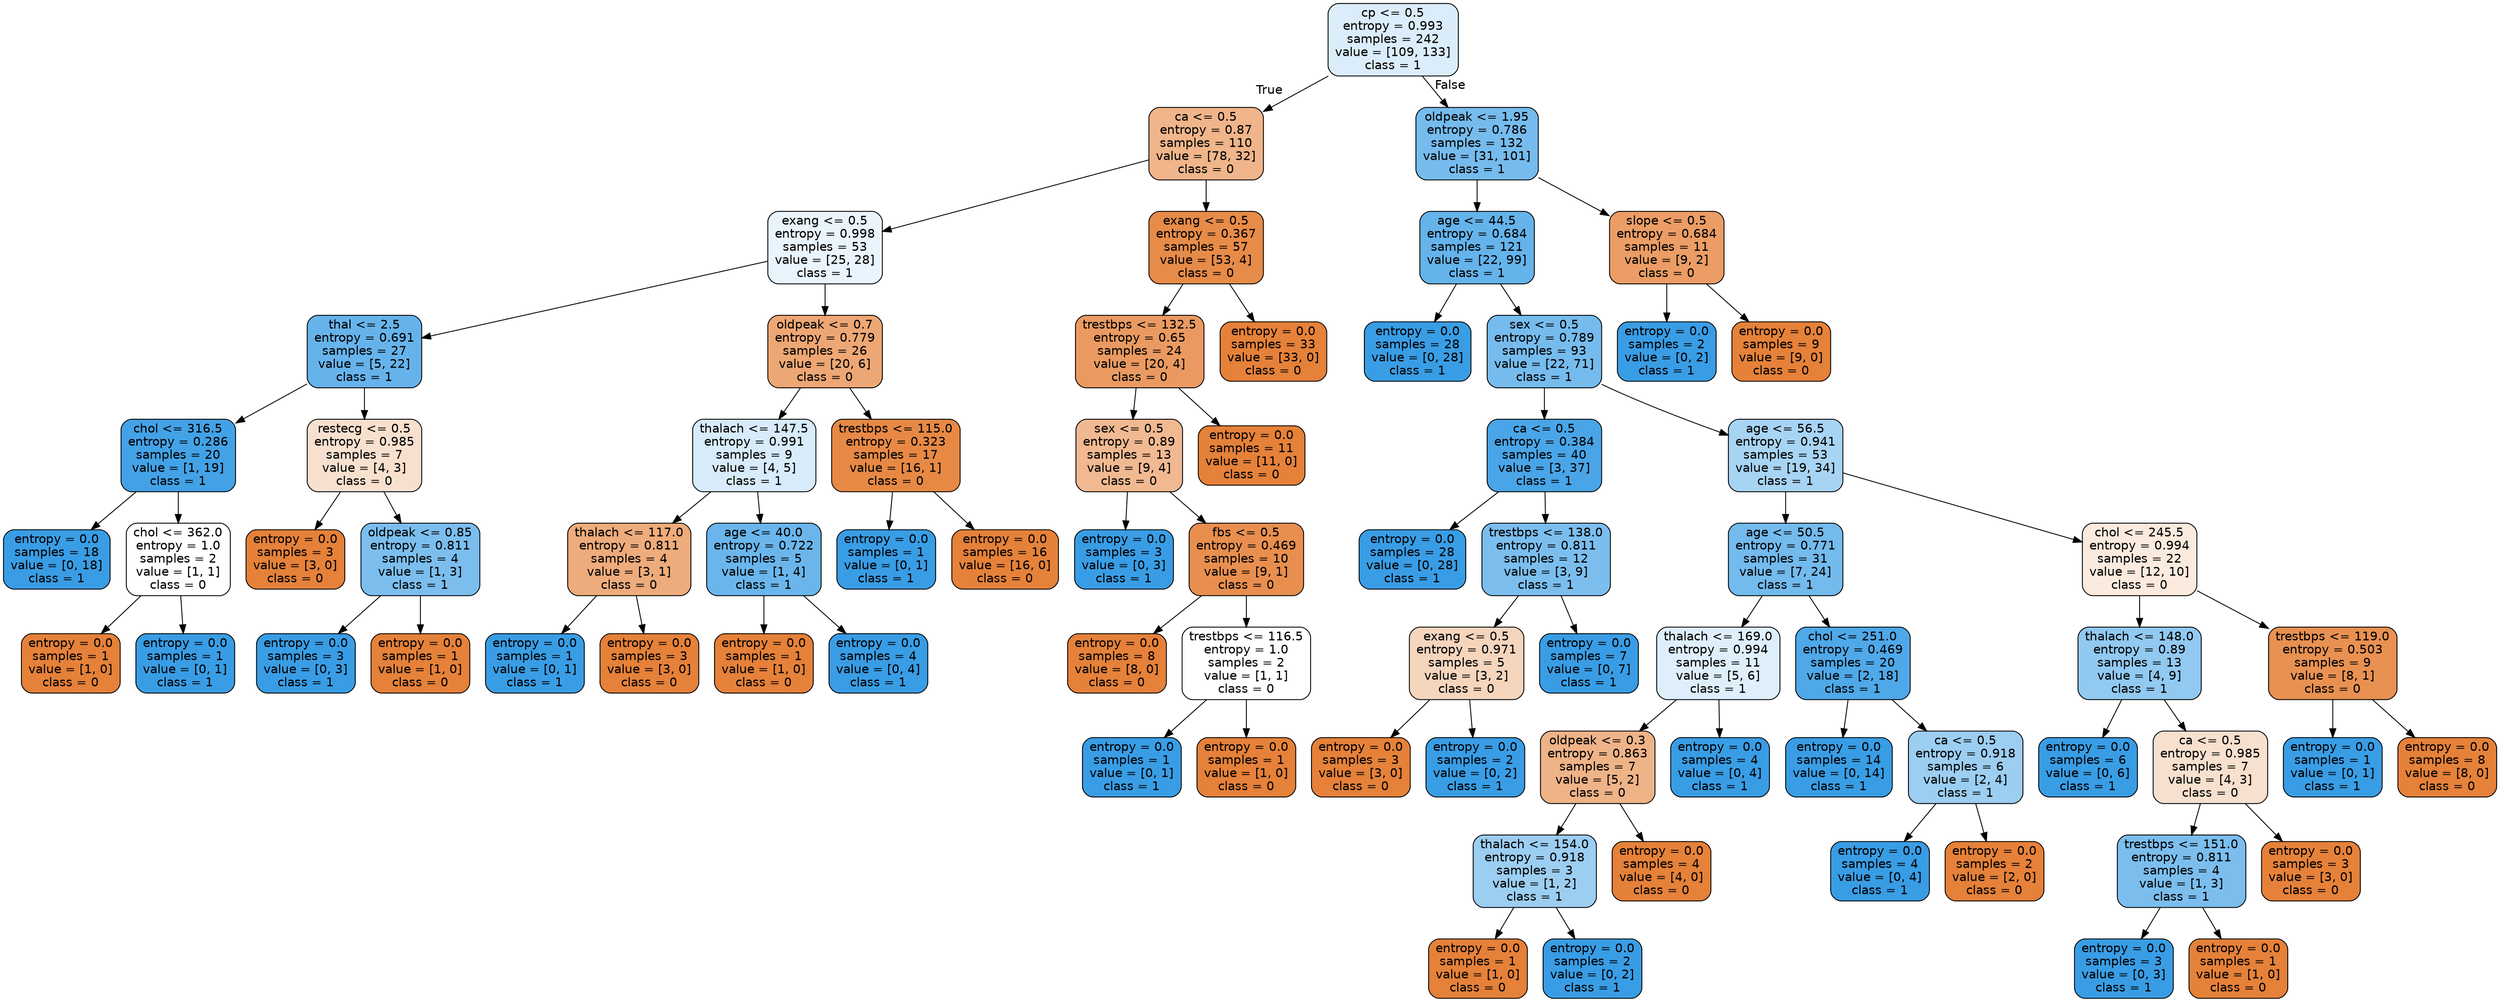 digraph Tree {
node [shape=box, style="filled, rounded", color="black", fontname=helvetica] ;
edge [fontname=helvetica] ;
0 [label="cp <= 0.5\nentropy = 0.993\nsamples = 242\nvalue = [109, 133]\nclass = 1", fillcolor="#dbedfa"] ;
1 [label="ca <= 0.5\nentropy = 0.87\nsamples = 110\nvalue = [78, 32]\nclass = 0", fillcolor="#f0b58a"] ;
0 -> 1 [labeldistance=2.5, labelangle=45, headlabel="True"] ;
2 [label="exang <= 0.5\nentropy = 0.998\nsamples = 53\nvalue = [25, 28]\nclass = 1", fillcolor="#eaf4fc"] ;
1 -> 2 ;
3 [label="thal <= 2.5\nentropy = 0.691\nsamples = 27\nvalue = [5, 22]\nclass = 1", fillcolor="#66b3eb"] ;
2 -> 3 ;
4 [label="chol <= 316.5\nentropy = 0.286\nsamples = 20\nvalue = [1, 19]\nclass = 1", fillcolor="#43a2e6"] ;
3 -> 4 ;
5 [label="entropy = 0.0\nsamples = 18\nvalue = [0, 18]\nclass = 1", fillcolor="#399de5"] ;
4 -> 5 ;
6 [label="chol <= 362.0\nentropy = 1.0\nsamples = 2\nvalue = [1, 1]\nclass = 0", fillcolor="#ffffff"] ;
4 -> 6 ;
7 [label="entropy = 0.0\nsamples = 1\nvalue = [1, 0]\nclass = 0", fillcolor="#e58139"] ;
6 -> 7 ;
8 [label="entropy = 0.0\nsamples = 1\nvalue = [0, 1]\nclass = 1", fillcolor="#399de5"] ;
6 -> 8 ;
9 [label="restecg <= 0.5\nentropy = 0.985\nsamples = 7\nvalue = [4, 3]\nclass = 0", fillcolor="#f8e0ce"] ;
3 -> 9 ;
10 [label="entropy = 0.0\nsamples = 3\nvalue = [3, 0]\nclass = 0", fillcolor="#e58139"] ;
9 -> 10 ;
11 [label="oldpeak <= 0.85\nentropy = 0.811\nsamples = 4\nvalue = [1, 3]\nclass = 1", fillcolor="#7bbeee"] ;
9 -> 11 ;
12 [label="entropy = 0.0\nsamples = 3\nvalue = [0, 3]\nclass = 1", fillcolor="#399de5"] ;
11 -> 12 ;
13 [label="entropy = 0.0\nsamples = 1\nvalue = [1, 0]\nclass = 0", fillcolor="#e58139"] ;
11 -> 13 ;
14 [label="oldpeak <= 0.7\nentropy = 0.779\nsamples = 26\nvalue = [20, 6]\nclass = 0", fillcolor="#eda774"] ;
2 -> 14 ;
15 [label="thalach <= 147.5\nentropy = 0.991\nsamples = 9\nvalue = [4, 5]\nclass = 1", fillcolor="#d7ebfa"] ;
14 -> 15 ;
16 [label="thalach <= 117.0\nentropy = 0.811\nsamples = 4\nvalue = [3, 1]\nclass = 0", fillcolor="#eeab7b"] ;
15 -> 16 ;
17 [label="entropy = 0.0\nsamples = 1\nvalue = [0, 1]\nclass = 1", fillcolor="#399de5"] ;
16 -> 17 ;
18 [label="entropy = 0.0\nsamples = 3\nvalue = [3, 0]\nclass = 0", fillcolor="#e58139"] ;
16 -> 18 ;
19 [label="age <= 40.0\nentropy = 0.722\nsamples = 5\nvalue = [1, 4]\nclass = 1", fillcolor="#6ab6ec"] ;
15 -> 19 ;
20 [label="entropy = 0.0\nsamples = 1\nvalue = [1, 0]\nclass = 0", fillcolor="#e58139"] ;
19 -> 20 ;
21 [label="entropy = 0.0\nsamples = 4\nvalue = [0, 4]\nclass = 1", fillcolor="#399de5"] ;
19 -> 21 ;
22 [label="trestbps <= 115.0\nentropy = 0.323\nsamples = 17\nvalue = [16, 1]\nclass = 0", fillcolor="#e78945"] ;
14 -> 22 ;
23 [label="entropy = 0.0\nsamples = 1\nvalue = [0, 1]\nclass = 1", fillcolor="#399de5"] ;
22 -> 23 ;
24 [label="entropy = 0.0\nsamples = 16\nvalue = [16, 0]\nclass = 0", fillcolor="#e58139"] ;
22 -> 24 ;
25 [label="exang <= 0.5\nentropy = 0.367\nsamples = 57\nvalue = [53, 4]\nclass = 0", fillcolor="#e78b48"] ;
1 -> 25 ;
26 [label="trestbps <= 132.5\nentropy = 0.65\nsamples = 24\nvalue = [20, 4]\nclass = 0", fillcolor="#ea9a61"] ;
25 -> 26 ;
27 [label="sex <= 0.5\nentropy = 0.89\nsamples = 13\nvalue = [9, 4]\nclass = 0", fillcolor="#f1b991"] ;
26 -> 27 ;
28 [label="entropy = 0.0\nsamples = 3\nvalue = [0, 3]\nclass = 1", fillcolor="#399de5"] ;
27 -> 28 ;
29 [label="fbs <= 0.5\nentropy = 0.469\nsamples = 10\nvalue = [9, 1]\nclass = 0", fillcolor="#e88f4f"] ;
27 -> 29 ;
30 [label="entropy = 0.0\nsamples = 8\nvalue = [8, 0]\nclass = 0", fillcolor="#e58139"] ;
29 -> 30 ;
31 [label="trestbps <= 116.5\nentropy = 1.0\nsamples = 2\nvalue = [1, 1]\nclass = 0", fillcolor="#ffffff"] ;
29 -> 31 ;
32 [label="entropy = 0.0\nsamples = 1\nvalue = [0, 1]\nclass = 1", fillcolor="#399de5"] ;
31 -> 32 ;
33 [label="entropy = 0.0\nsamples = 1\nvalue = [1, 0]\nclass = 0", fillcolor="#e58139"] ;
31 -> 33 ;
34 [label="entropy = 0.0\nsamples = 11\nvalue = [11, 0]\nclass = 0", fillcolor="#e58139"] ;
26 -> 34 ;
35 [label="entropy = 0.0\nsamples = 33\nvalue = [33, 0]\nclass = 0", fillcolor="#e58139"] ;
25 -> 35 ;
36 [label="oldpeak <= 1.95\nentropy = 0.786\nsamples = 132\nvalue = [31, 101]\nclass = 1", fillcolor="#76bbed"] ;
0 -> 36 [labeldistance=2.5, labelangle=-45, headlabel="False"] ;
37 [label="age <= 44.5\nentropy = 0.684\nsamples = 121\nvalue = [22, 99]\nclass = 1", fillcolor="#65b3eb"] ;
36 -> 37 ;
38 [label="entropy = 0.0\nsamples = 28\nvalue = [0, 28]\nclass = 1", fillcolor="#399de5"] ;
37 -> 38 ;
39 [label="sex <= 0.5\nentropy = 0.789\nsamples = 93\nvalue = [22, 71]\nclass = 1", fillcolor="#76bbed"] ;
37 -> 39 ;
40 [label="ca <= 0.5\nentropy = 0.384\nsamples = 40\nvalue = [3, 37]\nclass = 1", fillcolor="#49a5e7"] ;
39 -> 40 ;
41 [label="entropy = 0.0\nsamples = 28\nvalue = [0, 28]\nclass = 1", fillcolor="#399de5"] ;
40 -> 41 ;
42 [label="trestbps <= 138.0\nentropy = 0.811\nsamples = 12\nvalue = [3, 9]\nclass = 1", fillcolor="#7bbeee"] ;
40 -> 42 ;
43 [label="exang <= 0.5\nentropy = 0.971\nsamples = 5\nvalue = [3, 2]\nclass = 0", fillcolor="#f6d5bd"] ;
42 -> 43 ;
44 [label="entropy = 0.0\nsamples = 3\nvalue = [3, 0]\nclass = 0", fillcolor="#e58139"] ;
43 -> 44 ;
45 [label="entropy = 0.0\nsamples = 2\nvalue = [0, 2]\nclass = 1", fillcolor="#399de5"] ;
43 -> 45 ;
46 [label="entropy = 0.0\nsamples = 7\nvalue = [0, 7]\nclass = 1", fillcolor="#399de5"] ;
42 -> 46 ;
47 [label="age <= 56.5\nentropy = 0.941\nsamples = 53\nvalue = [19, 34]\nclass = 1", fillcolor="#a8d4f4"] ;
39 -> 47 ;
48 [label="age <= 50.5\nentropy = 0.771\nsamples = 31\nvalue = [7, 24]\nclass = 1", fillcolor="#73baed"] ;
47 -> 48 ;
49 [label="thalach <= 169.0\nentropy = 0.994\nsamples = 11\nvalue = [5, 6]\nclass = 1", fillcolor="#deeffb"] ;
48 -> 49 ;
50 [label="oldpeak <= 0.3\nentropy = 0.863\nsamples = 7\nvalue = [5, 2]\nclass = 0", fillcolor="#efb388"] ;
49 -> 50 ;
51 [label="thalach <= 154.0\nentropy = 0.918\nsamples = 3\nvalue = [1, 2]\nclass = 1", fillcolor="#9ccef2"] ;
50 -> 51 ;
52 [label="entropy = 0.0\nsamples = 1\nvalue = [1, 0]\nclass = 0", fillcolor="#e58139"] ;
51 -> 52 ;
53 [label="entropy = 0.0\nsamples = 2\nvalue = [0, 2]\nclass = 1", fillcolor="#399de5"] ;
51 -> 53 ;
54 [label="entropy = 0.0\nsamples = 4\nvalue = [4, 0]\nclass = 0", fillcolor="#e58139"] ;
50 -> 54 ;
55 [label="entropy = 0.0\nsamples = 4\nvalue = [0, 4]\nclass = 1", fillcolor="#399de5"] ;
49 -> 55 ;
56 [label="chol <= 251.0\nentropy = 0.469\nsamples = 20\nvalue = [2, 18]\nclass = 1", fillcolor="#4fa8e8"] ;
48 -> 56 ;
57 [label="entropy = 0.0\nsamples = 14\nvalue = [0, 14]\nclass = 1", fillcolor="#399de5"] ;
56 -> 57 ;
58 [label="ca <= 0.5\nentropy = 0.918\nsamples = 6\nvalue = [2, 4]\nclass = 1", fillcolor="#9ccef2"] ;
56 -> 58 ;
59 [label="entropy = 0.0\nsamples = 4\nvalue = [0, 4]\nclass = 1", fillcolor="#399de5"] ;
58 -> 59 ;
60 [label="entropy = 0.0\nsamples = 2\nvalue = [2, 0]\nclass = 0", fillcolor="#e58139"] ;
58 -> 60 ;
61 [label="chol <= 245.5\nentropy = 0.994\nsamples = 22\nvalue = [12, 10]\nclass = 0", fillcolor="#fbeade"] ;
47 -> 61 ;
62 [label="thalach <= 148.0\nentropy = 0.89\nsamples = 13\nvalue = [4, 9]\nclass = 1", fillcolor="#91c9f1"] ;
61 -> 62 ;
63 [label="entropy = 0.0\nsamples = 6\nvalue = [0, 6]\nclass = 1", fillcolor="#399de5"] ;
62 -> 63 ;
64 [label="ca <= 0.5\nentropy = 0.985\nsamples = 7\nvalue = [4, 3]\nclass = 0", fillcolor="#f8e0ce"] ;
62 -> 64 ;
65 [label="trestbps <= 151.0\nentropy = 0.811\nsamples = 4\nvalue = [1, 3]\nclass = 1", fillcolor="#7bbeee"] ;
64 -> 65 ;
66 [label="entropy = 0.0\nsamples = 3\nvalue = [0, 3]\nclass = 1", fillcolor="#399de5"] ;
65 -> 66 ;
67 [label="entropy = 0.0\nsamples = 1\nvalue = [1, 0]\nclass = 0", fillcolor="#e58139"] ;
65 -> 67 ;
68 [label="entropy = 0.0\nsamples = 3\nvalue = [3, 0]\nclass = 0", fillcolor="#e58139"] ;
64 -> 68 ;
69 [label="trestbps <= 119.0\nentropy = 0.503\nsamples = 9\nvalue = [8, 1]\nclass = 0", fillcolor="#e89152"] ;
61 -> 69 ;
70 [label="entropy = 0.0\nsamples = 1\nvalue = [0, 1]\nclass = 1", fillcolor="#399de5"] ;
69 -> 70 ;
71 [label="entropy = 0.0\nsamples = 8\nvalue = [8, 0]\nclass = 0", fillcolor="#e58139"] ;
69 -> 71 ;
72 [label="slope <= 0.5\nentropy = 0.684\nsamples = 11\nvalue = [9, 2]\nclass = 0", fillcolor="#eb9d65"] ;
36 -> 72 ;
73 [label="entropy = 0.0\nsamples = 2\nvalue = [0, 2]\nclass = 1", fillcolor="#399de5"] ;
72 -> 73 ;
74 [label="entropy = 0.0\nsamples = 9\nvalue = [9, 0]\nclass = 0", fillcolor="#e58139"] ;
72 -> 74 ;
}